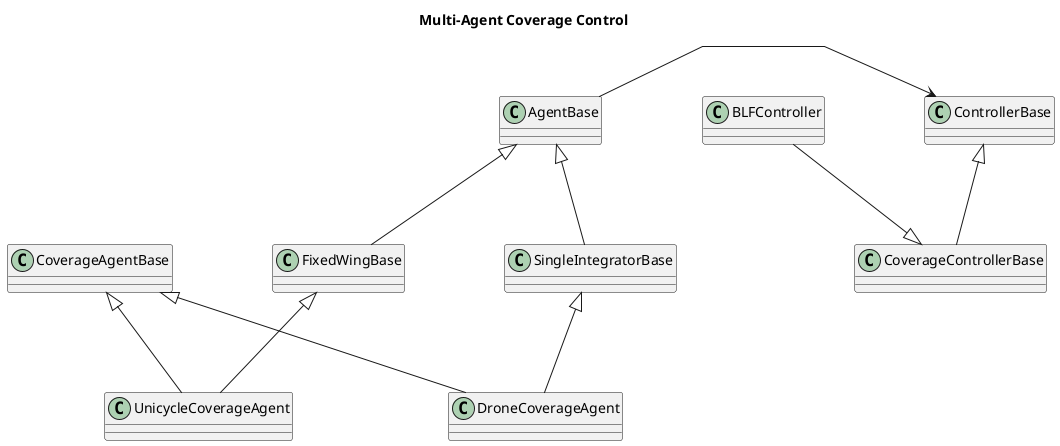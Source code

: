 @startuml
' Settings
' ============================

' use +,#,- instead of icons
'skinparam classAttributeIconSize 0

' horizontal distance in px
skinparam nodesep 100 

' vertical distance in px
skinparam ranksep 100

' use only straight lines (ortho/polyline)
skinparam linetype polyline

' title
title Multi-Agent Coverage Control

class AgentBase

class CoverageAgentBase

class ControllerBase

class CoverageControllerBase

class SingleIntegratorBase

class FixedWingBase

class UnicycleCoverageAgent
class DroneCoverageAgent

class BLFController

' Relationship

AgentBase <|-d- FixedWingBase
AgentBase <|-d- SingleIntegratorBase

AgentBase -r-> ControllerBase
CoverageControllerBase -u-|> ControllerBase

UnicycleCoverageAgent -u-|> FixedWingBase
UnicycleCoverageAgent -u-|> CoverageAgentBase
CoverageAgentBase -[hidden]r-> FixedWingBase

DroneCoverageAgent -u-|> SingleIntegratorBase
DroneCoverageAgent -u-|> CoverageAgentBase

BLFController --|> CoverageControllerBase
@enduml